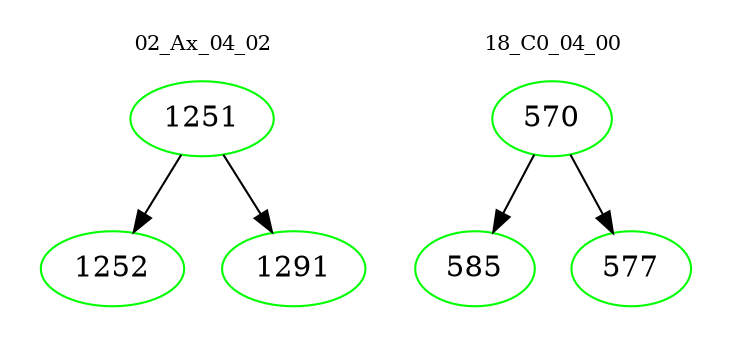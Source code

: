 digraph{
subgraph cluster_0 {
color = white
label = "02_Ax_04_02";
fontsize=10;
T0_1251 [label="1251", color="green"]
T0_1251 -> T0_1252 [color="black"]
T0_1252 [label="1252", color="green"]
T0_1251 -> T0_1291 [color="black"]
T0_1291 [label="1291", color="green"]
}
subgraph cluster_1 {
color = white
label = "18_C0_04_00";
fontsize=10;
T1_570 [label="570", color="green"]
T1_570 -> T1_585 [color="black"]
T1_585 [label="585", color="green"]
T1_570 -> T1_577 [color="black"]
T1_577 [label="577", color="green"]
}
}
